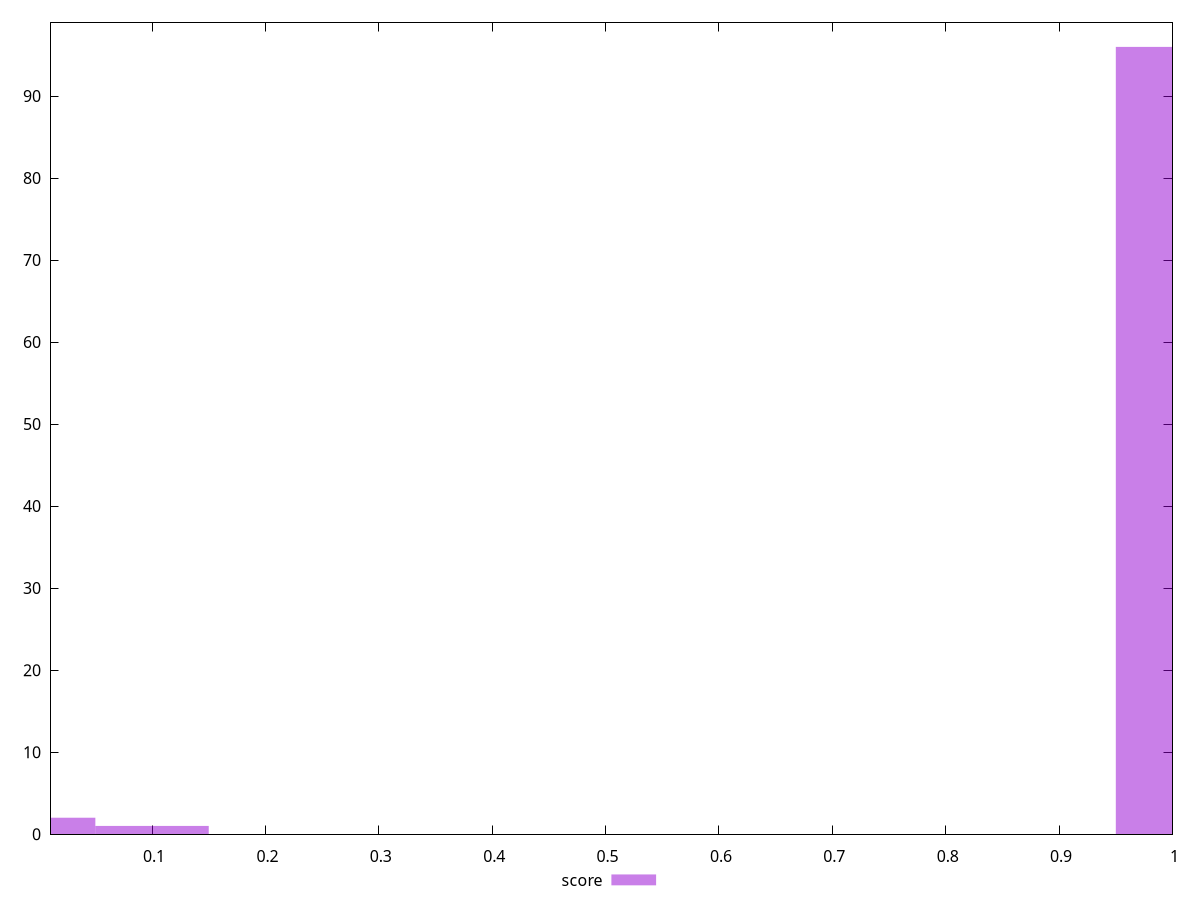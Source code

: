 reset

$score <<EOF
0.1 1
0 2
1 96
EOF

set key outside below
set boxwidth 0.1
set xrange [0.01:1]
set yrange [0:99]
set trange [0:99]
set style fill transparent solid 0.5 noborder
set terminal svg size 640, 490 enhanced background rgb 'white'
set output "report/report_00029_2021-02-24T13-36-40.390Z/speed-index/samples/card/score/histogram.svg"

plot $score title "score" with boxes

reset
